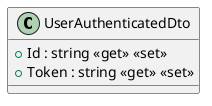 @startuml
class UserAuthenticatedDto {
    + Id : string <<get>> <<set>>
    + Token : string <<get>> <<set>>
}
@enduml
